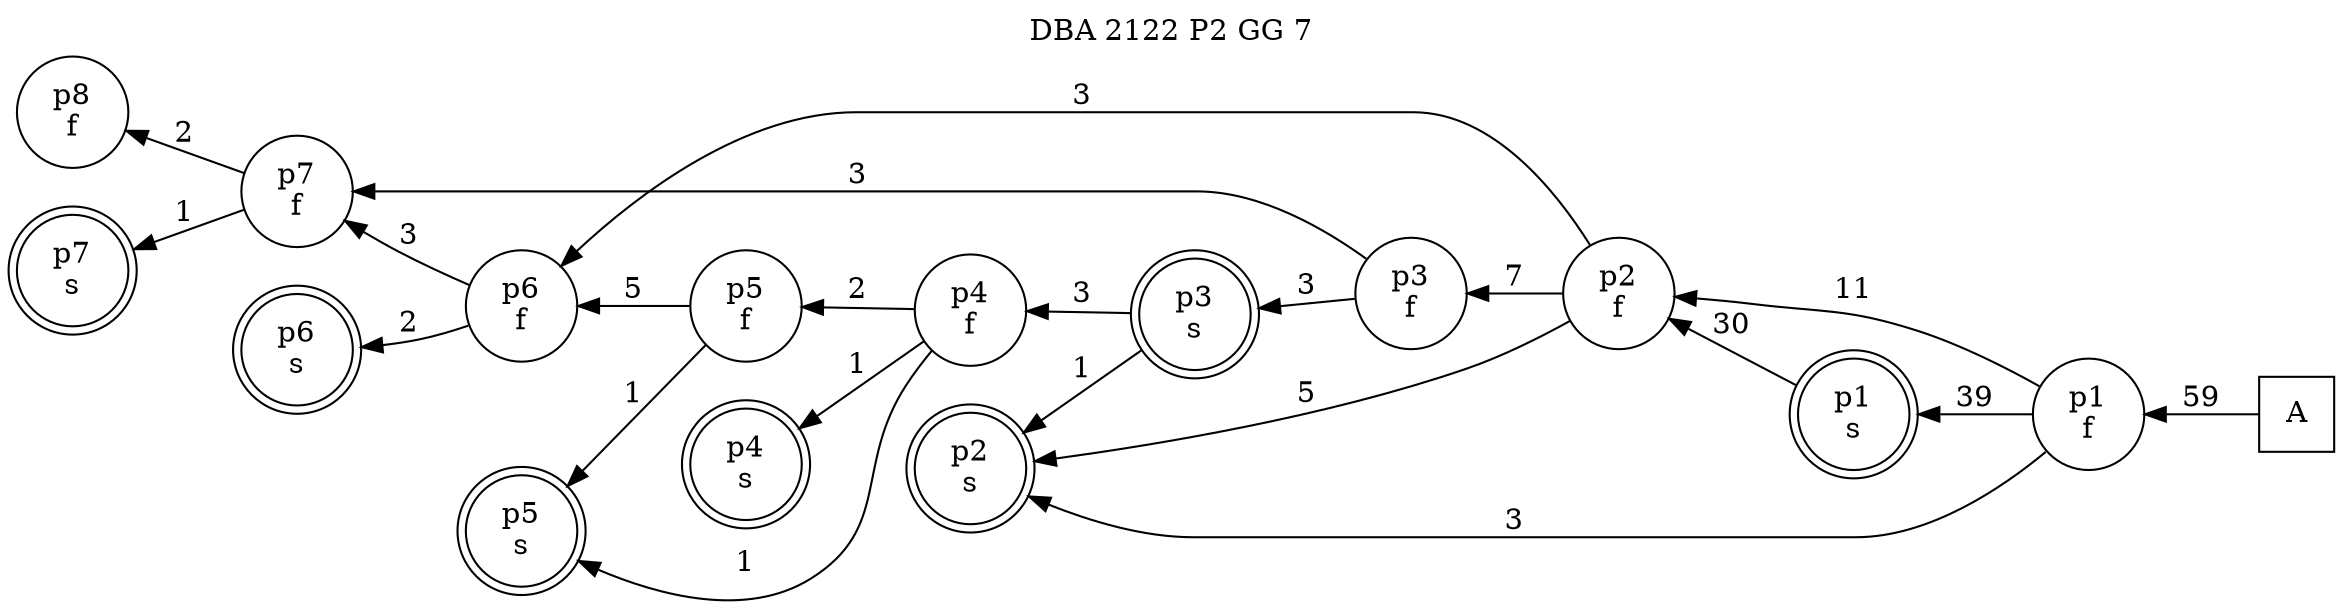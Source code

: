 digraph DBA_2122_P2_GG_7_GOOD {
labelloc="tl"
label= " DBA 2122 P2 GG 7 "
rankdir="RL";
"A" [shape="square" label="A"]
"p1_f" [shape="circle" label="p1
f"]
"p1_s" [shape="doublecircle" label="p1
s"]
"p2_f" [shape="circle" label="p2
f"]
"p3_f" [shape="circle" label="p3
f"]
"p3_s" [shape="doublecircle" label="p3
s"]
"p2_s" [shape="doublecircle" label="p2
s"]
"p4_f" [shape="circle" label="p4
f"]
"p5_f" [shape="circle" label="p5
f"]
"p5_s" [shape="doublecircle" label="p5
s"]
"p4_s" [shape="doublecircle" label="p4
s"]
"p6_f" [shape="circle" label="p6
f"]
"p6_s" [shape="doublecircle" label="p6
s"]
"p7_f" [shape="circle" label="p7
f"]
"p8_f" [shape="circle" label="p8
f"]
"p7_s" [shape="doublecircle" label="p7
s"]
"A" -> "p1_f" [ label=59]
"p1_f" -> "p1_s" [ label=39]
"p1_f" -> "p2_f" [ label=11]
"p1_f" -> "p2_s" [ label=3]
"p1_s" -> "p2_f" [ label=30]
"p2_f" -> "p3_f" [ label=7]
"p2_f" -> "p2_s" [ label=5]
"p2_f" -> "p6_f" [ label=3]
"p3_f" -> "p3_s" [ label=3]
"p3_f" -> "p7_f" [ label=3]
"p3_s" -> "p2_s" [ label=1]
"p3_s" -> "p4_f" [ label=3]
"p4_f" -> "p5_f" [ label=2]
"p4_f" -> "p5_s" [ label=1]
"p4_f" -> "p4_s" [ label=1]
"p5_f" -> "p5_s" [ label=1]
"p5_f" -> "p6_f" [ label=5]
"p6_f" -> "p6_s" [ label=2]
"p6_f" -> "p7_f" [ label=3]
"p7_f" -> "p8_f" [ label=2]
"p7_f" -> "p7_s" [ label=1]
}
